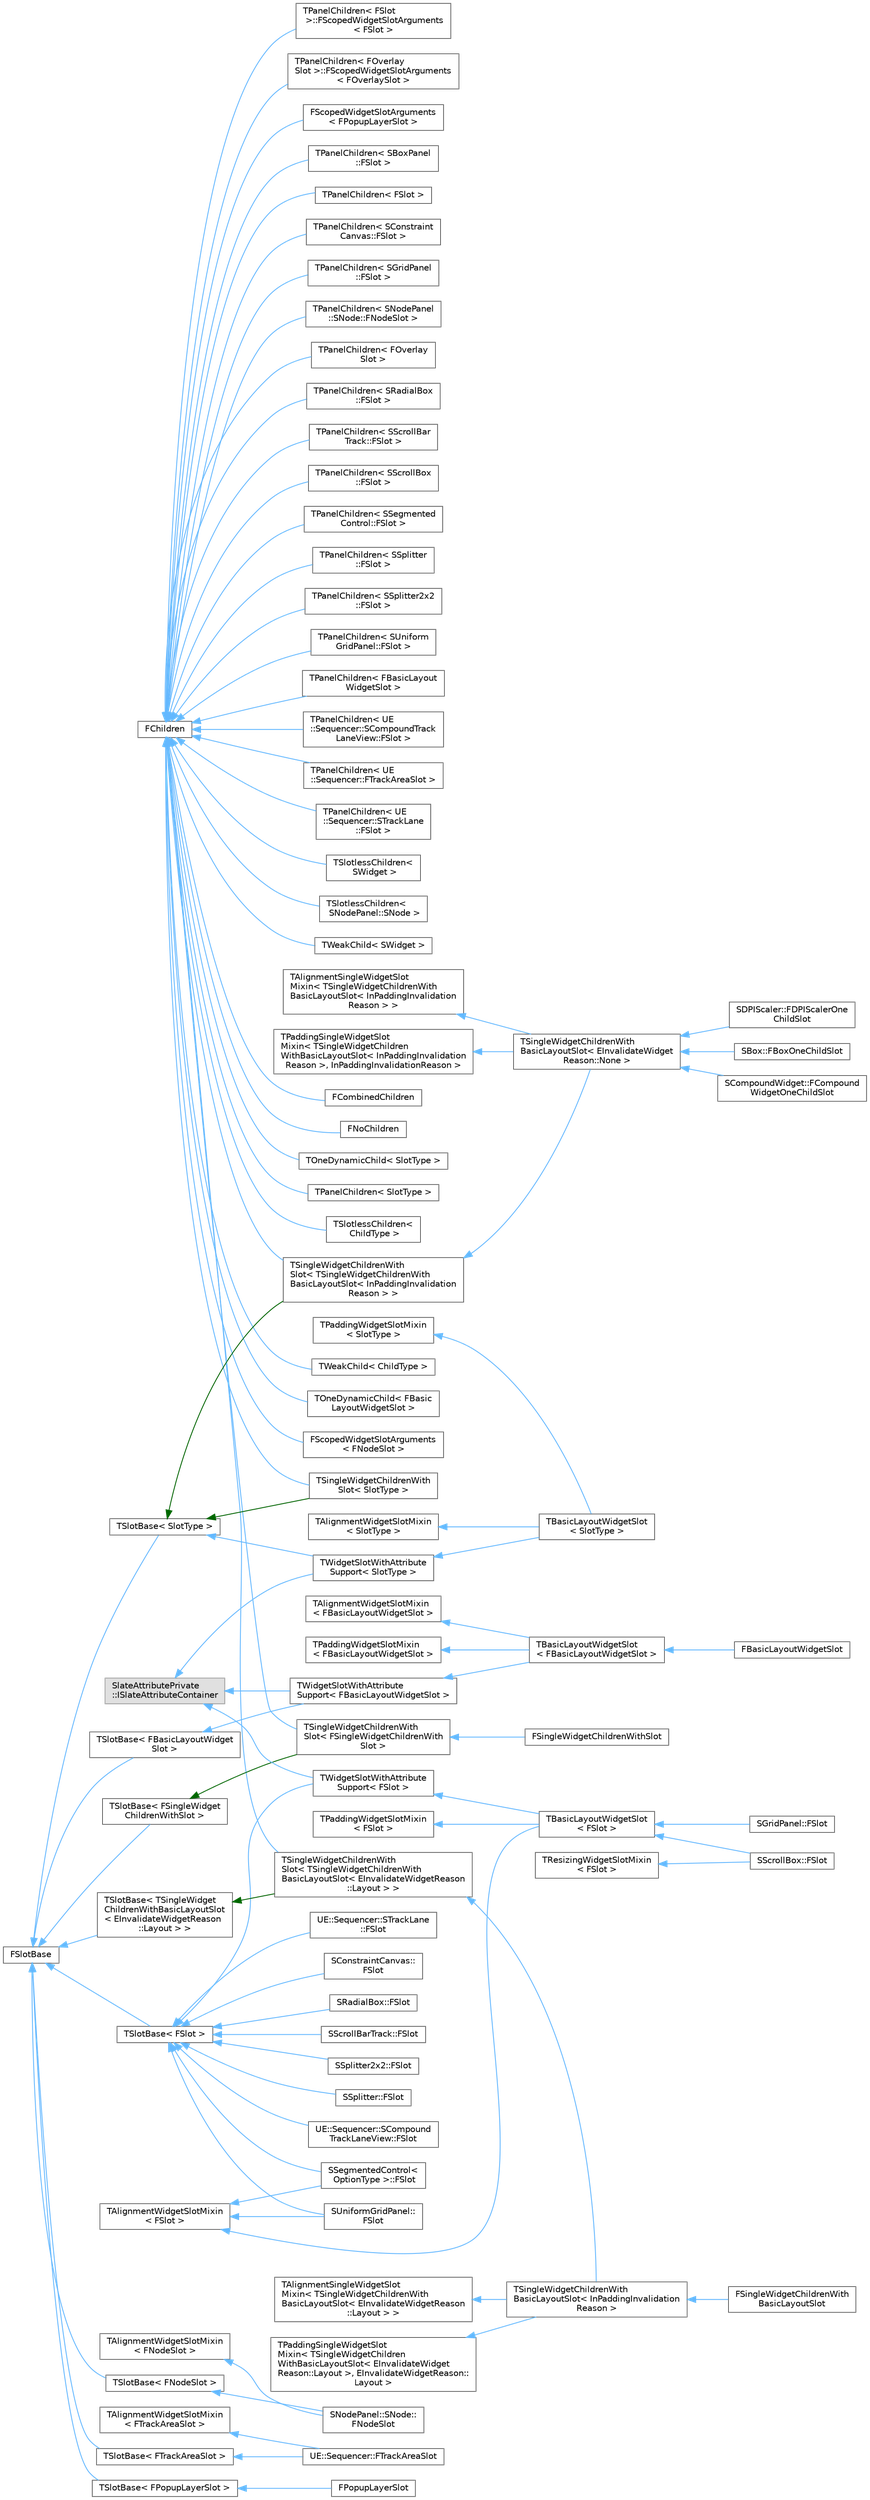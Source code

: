 digraph "Graphical Class Hierarchy"
{
 // INTERACTIVE_SVG=YES
 // LATEX_PDF_SIZE
  bgcolor="transparent";
  edge [fontname=Helvetica,fontsize=10,labelfontname=Helvetica,labelfontsize=10];
  node [fontname=Helvetica,fontsize=10,shape=box,height=0.2,width=0.4];
  rankdir="LR";
  Node0 [id="Node000000",label="FChildren",height=0.2,width=0.4,color="grey40", fillcolor="white", style="filled",URL="$d9/d92/classFChildren.html",tooltip="FChildren is an interface that must be implemented by all child containers."];
  Node0 -> Node1 [id="edge3538_Node000000_Node000001",dir="back",color="steelblue1",style="solid",tooltip=" "];
  Node1 [id="Node000001",label="TOneDynamicChild\< FBasic\lLayoutWidgetSlot \>",height=0.2,width=0.4,color="grey40", fillcolor="white", style="filled",URL="$d3/de0/classTOneDynamicChild.html",tooltip=" "];
  Node0 -> Node2 [id="edge3539_Node000000_Node000002",dir="back",color="steelblue1",style="solid",tooltip=" "];
  Node2 [id="Node000002",label="FScopedWidgetSlotArguments\l\< FNodeSlot \>",height=0.2,width=0.4,color="grey40", fillcolor="white", style="filled",URL="$d9/d99/classTPanelChildren.html",tooltip=" "];
  Node0 -> Node3 [id="edge3540_Node000000_Node000003",dir="back",color="steelblue1",style="solid",tooltip=" "];
  Node3 [id="Node000003",label="TPanelChildren\< FSlot\l \>::FScopedWidgetSlotArguments\l\< FSlot \>",height=0.2,width=0.4,color="grey40", fillcolor="white", style="filled",URL="$d9/d99/classTPanelChildren.html",tooltip=" "];
  Node0 -> Node4 [id="edge3541_Node000000_Node000004",dir="back",color="steelblue1",style="solid",tooltip=" "];
  Node4 [id="Node000004",label="TPanelChildren\< FOverlay\lSlot \>::FScopedWidgetSlotArguments\l\< FOverlaySlot \>",height=0.2,width=0.4,color="grey40", fillcolor="white", style="filled",URL="$d9/d99/classTPanelChildren.html",tooltip=" "];
  Node0 -> Node5 [id="edge3542_Node000000_Node000005",dir="back",color="steelblue1",style="solid",tooltip=" "];
  Node5 [id="Node000005",label="FScopedWidgetSlotArguments\l\< FPopupLayerSlot \>",height=0.2,width=0.4,color="grey40", fillcolor="white", style="filled",URL="$d9/d99/classTPanelChildren.html",tooltip=" "];
  Node0 -> Node6 [id="edge3543_Node000000_Node000006",dir="back",color="steelblue1",style="solid",tooltip=" "];
  Node6 [id="Node000006",label="TPanelChildren\< SBoxPanel\l::FSlot \>",height=0.2,width=0.4,color="grey40", fillcolor="white", style="filled",URL="$d9/d99/classTPanelChildren.html",tooltip=" "];
  Node0 -> Node7 [id="edge3544_Node000000_Node000007",dir="back",color="steelblue1",style="solid",tooltip=" "];
  Node7 [id="Node000007",label="TPanelChildren\< FSlot \>",height=0.2,width=0.4,color="grey40", fillcolor="white", style="filled",URL="$d9/d99/classTPanelChildren.html",tooltip=" "];
  Node0 -> Node8 [id="edge3545_Node000000_Node000008",dir="back",color="steelblue1",style="solid",tooltip=" "];
  Node8 [id="Node000008",label="TPanelChildren\< SConstraint\lCanvas::FSlot \>",height=0.2,width=0.4,color="grey40", fillcolor="white", style="filled",URL="$d9/d99/classTPanelChildren.html",tooltip=" "];
  Node0 -> Node9 [id="edge3546_Node000000_Node000009",dir="back",color="steelblue1",style="solid",tooltip=" "];
  Node9 [id="Node000009",label="TPanelChildren\< SGridPanel\l::FSlot \>",height=0.2,width=0.4,color="grey40", fillcolor="white", style="filled",URL="$d9/d99/classTPanelChildren.html",tooltip=" "];
  Node0 -> Node10 [id="edge3547_Node000000_Node000010",dir="back",color="steelblue1",style="solid",tooltip=" "];
  Node10 [id="Node000010",label="TPanelChildren\< SNodePanel\l::SNode::FNodeSlot \>",height=0.2,width=0.4,color="grey40", fillcolor="white", style="filled",URL="$d9/d99/classTPanelChildren.html",tooltip=" "];
  Node0 -> Node11 [id="edge3548_Node000000_Node000011",dir="back",color="steelblue1",style="solid",tooltip=" "];
  Node11 [id="Node000011",label="TPanelChildren\< FOverlay\lSlot \>",height=0.2,width=0.4,color="grey40", fillcolor="white", style="filled",URL="$d9/d99/classTPanelChildren.html",tooltip=" "];
  Node0 -> Node12 [id="edge3549_Node000000_Node000012",dir="back",color="steelblue1",style="solid",tooltip=" "];
  Node12 [id="Node000012",label="TPanelChildren\< SRadialBox\l::FSlot \>",height=0.2,width=0.4,color="grey40", fillcolor="white", style="filled",URL="$d9/d99/classTPanelChildren.html",tooltip=" "];
  Node0 -> Node13 [id="edge3550_Node000000_Node000013",dir="back",color="steelblue1",style="solid",tooltip=" "];
  Node13 [id="Node000013",label="TPanelChildren\< SScrollBar\lTrack::FSlot \>",height=0.2,width=0.4,color="grey40", fillcolor="white", style="filled",URL="$d9/d99/classTPanelChildren.html",tooltip=" "];
  Node0 -> Node14 [id="edge3551_Node000000_Node000014",dir="back",color="steelblue1",style="solid",tooltip=" "];
  Node14 [id="Node000014",label="TPanelChildren\< SScrollBox\l::FSlot \>",height=0.2,width=0.4,color="grey40", fillcolor="white", style="filled",URL="$d9/d99/classTPanelChildren.html",tooltip=" "];
  Node0 -> Node15 [id="edge3552_Node000000_Node000015",dir="back",color="steelblue1",style="solid",tooltip=" "];
  Node15 [id="Node000015",label="TPanelChildren\< SSegmented\lControl::FSlot \>",height=0.2,width=0.4,color="grey40", fillcolor="white", style="filled",URL="$d9/d99/classTPanelChildren.html",tooltip=" "];
  Node0 -> Node16 [id="edge3553_Node000000_Node000016",dir="back",color="steelblue1",style="solid",tooltip=" "];
  Node16 [id="Node000016",label="TPanelChildren\< SSplitter\l::FSlot \>",height=0.2,width=0.4,color="grey40", fillcolor="white", style="filled",URL="$d9/d99/classTPanelChildren.html",tooltip=" "];
  Node0 -> Node17 [id="edge3554_Node000000_Node000017",dir="back",color="steelblue1",style="solid",tooltip=" "];
  Node17 [id="Node000017",label="TPanelChildren\< SSplitter2x2\l::FSlot \>",height=0.2,width=0.4,color="grey40", fillcolor="white", style="filled",URL="$d9/d99/classTPanelChildren.html",tooltip=" "];
  Node0 -> Node18 [id="edge3555_Node000000_Node000018",dir="back",color="steelblue1",style="solid",tooltip=" "];
  Node18 [id="Node000018",label="TPanelChildren\< SUniform\lGridPanel::FSlot \>",height=0.2,width=0.4,color="grey40", fillcolor="white", style="filled",URL="$d9/d99/classTPanelChildren.html",tooltip=" "];
  Node0 -> Node19 [id="edge3556_Node000000_Node000019",dir="back",color="steelblue1",style="solid",tooltip=" "];
  Node19 [id="Node000019",label="TPanelChildren\< FBasicLayout\lWidgetSlot \>",height=0.2,width=0.4,color="grey40", fillcolor="white", style="filled",URL="$d9/d99/classTPanelChildren.html",tooltip=" "];
  Node0 -> Node20 [id="edge3557_Node000000_Node000020",dir="back",color="steelblue1",style="solid",tooltip=" "];
  Node20 [id="Node000020",label="TPanelChildren\< UE\l::Sequencer::SCompoundTrack\lLaneView::FSlot \>",height=0.2,width=0.4,color="grey40", fillcolor="white", style="filled",URL="$d9/d99/classTPanelChildren.html",tooltip=" "];
  Node0 -> Node21 [id="edge3558_Node000000_Node000021",dir="back",color="steelblue1",style="solid",tooltip=" "];
  Node21 [id="Node000021",label="TPanelChildren\< UE\l::Sequencer::FTrackAreaSlot \>",height=0.2,width=0.4,color="grey40", fillcolor="white", style="filled",URL="$d9/d99/classTPanelChildren.html",tooltip=" "];
  Node0 -> Node22 [id="edge3559_Node000000_Node000022",dir="back",color="steelblue1",style="solid",tooltip=" "];
  Node22 [id="Node000022",label="TPanelChildren\< UE\l::Sequencer::STrackLane\l::FSlot \>",height=0.2,width=0.4,color="grey40", fillcolor="white", style="filled",URL="$d9/d99/classTPanelChildren.html",tooltip=" "];
  Node0 -> Node23 [id="edge3560_Node000000_Node000023",dir="back",color="steelblue1",style="solid",tooltip=" "];
  Node23 [id="Node000023",label="TSingleWidgetChildrenWith\lSlot\< TSingleWidgetChildrenWith\lBasicLayoutSlot\< InPaddingInvalidation\lReason \> \>",height=0.2,width=0.4,color="grey40", fillcolor="white", style="filled",URL="$d4/d56/classTSingleWidgetChildrenWithSlot.html",tooltip=" "];
  Node23 -> Node24 [id="edge3561_Node000023_Node000024",dir="back",color="steelblue1",style="solid",tooltip=" "];
  Node24 [id="Node000024",label="TSingleWidgetChildrenWith\lBasicLayoutSlot\< EInvalidateWidget\lReason::None \>",height=0.2,width=0.4,color="grey40", fillcolor="white", style="filled",URL="$dc/d55/classTSingleWidgetChildrenWithBasicLayoutSlot.html",tooltip=" "];
  Node24 -> Node25 [id="edge3562_Node000024_Node000025",dir="back",color="steelblue1",style="solid",tooltip=" "];
  Node25 [id="Node000025",label="SBox::FBoxOneChildSlot",height=0.2,width=0.4,color="grey40", fillcolor="white", style="filled",URL="$d5/d7b/structSBox_1_1FBoxOneChildSlot.html",tooltip=" "];
  Node24 -> Node26 [id="edge3563_Node000024_Node000026",dir="back",color="steelblue1",style="solid",tooltip=" "];
  Node26 [id="Node000026",label="SCompoundWidget::FCompound\lWidgetOneChildSlot",height=0.2,width=0.4,color="grey40", fillcolor="white", style="filled",URL="$de/db8/structSCompoundWidget_1_1FCompoundWidgetOneChildSlot.html",tooltip=" "];
  Node24 -> Node27 [id="edge3564_Node000024_Node000027",dir="back",color="steelblue1",style="solid",tooltip=" "];
  Node27 [id="Node000027",label="SDPIScaler::FDPIScalerOne\lChildSlot",height=0.2,width=0.4,color="grey40", fillcolor="white", style="filled",URL="$d0/d57/structSDPIScaler_1_1FDPIScalerOneChildSlot.html",tooltip=" "];
  Node0 -> Node47 [id="edge3565_Node000000_Node000047",dir="back",color="steelblue1",style="solid",tooltip=" "];
  Node47 [id="Node000047",label="TSingleWidgetChildrenWith\lSlot\< FSingleWidgetChildrenWith\lSlot \>",height=0.2,width=0.4,color="grey40", fillcolor="white", style="filled",URL="$d4/d56/classTSingleWidgetChildrenWithSlot.html",tooltip=" "];
  Node47 -> Node48 [id="edge3566_Node000047_Node000048",dir="back",color="steelblue1",style="solid",tooltip=" "];
  Node48 [id="Node000048",label="FSingleWidgetChildrenWithSlot",height=0.2,width=0.4,color="grey40", fillcolor="white", style="filled",URL="$dc/dd9/classFSingleWidgetChildrenWithSlot.html",tooltip="A FChildren that has only one child."];
  Node0 -> Node70 [id="edge3567_Node000000_Node000070",dir="back",color="steelblue1",style="solid",tooltip=" "];
  Node70 [id="Node000070",label="TSingleWidgetChildrenWith\lSlot\< TSingleWidgetChildrenWith\lBasicLayoutSlot\< EInvalidateWidgetReason\l::Layout \> \>",height=0.2,width=0.4,color="grey40", fillcolor="white", style="filled",URL="$d4/d56/classTSingleWidgetChildrenWithSlot.html",tooltip=" "];
  Node70 -> Node71 [id="edge3568_Node000070_Node000071",dir="back",color="steelblue1",style="solid",tooltip=" "];
  Node71 [id="Node000071",label="TSingleWidgetChildrenWith\lBasicLayoutSlot\< InPaddingInvalidation\lReason \>",height=0.2,width=0.4,color="grey40", fillcolor="white", style="filled",URL="$dc/d55/classTSingleWidgetChildrenWithBasicLayoutSlot.html",tooltip="A FChildren that has only one child and support alignment and padding."];
  Node71 -> Node72 [id="edge3569_Node000071_Node000072",dir="back",color="steelblue1",style="solid",tooltip=" "];
  Node72 [id="Node000072",label="FSingleWidgetChildrenWith\lBasicLayoutSlot",height=0.2,width=0.4,color="grey40", fillcolor="white", style="filled",URL="$dc/de9/classFSingleWidgetChildrenWithBasicLayoutSlot.html",tooltip=" "];
  Node0 -> Node78 [id="edge3570_Node000000_Node000078",dir="back",color="steelblue1",style="solid",tooltip=" "];
  Node78 [id="Node000078",label="TSlotlessChildren\<\l SWidget \>",height=0.2,width=0.4,color="grey40", fillcolor="white", style="filled",URL="$db/dfb/classTSlotlessChildren.html",tooltip=" "];
  Node0 -> Node79 [id="edge3571_Node000000_Node000079",dir="back",color="steelblue1",style="solid",tooltip=" "];
  Node79 [id="Node000079",label="TSlotlessChildren\<\l SNodePanel::SNode \>",height=0.2,width=0.4,color="grey40", fillcolor="white", style="filled",URL="$db/dfb/classTSlotlessChildren.html",tooltip=" "];
  Node0 -> Node80 [id="edge3572_Node000000_Node000080",dir="back",color="steelblue1",style="solid",tooltip=" "];
  Node80 [id="Node000080",label="TWeakChild\< SWidget \>",height=0.2,width=0.4,color="grey40", fillcolor="white", style="filled",URL="$da/d0b/classTWeakChild.html",tooltip=" "];
  Node0 -> Node81 [id="edge3573_Node000000_Node000081",dir="back",color="steelblue1",style="solid",tooltip=" "];
  Node81 [id="Node000081",label="FCombinedChildren",height=0.2,width=0.4,color="grey40", fillcolor="white", style="filled",URL="$d3/d6c/classFCombinedChildren.html",tooltip="Occasionally you may need to keep multiple discrete sets of children with differing slot requirements..."];
  Node0 -> Node82 [id="edge3574_Node000000_Node000082",dir="back",color="steelblue1",style="solid",tooltip=" "];
  Node82 [id="Node000082",label="FNoChildren",height=0.2,width=0.4,color="grey40", fillcolor="white", style="filled",URL="$d6/d6c/classFNoChildren.html",tooltip="Widgets with no Children can return an instance of FNoChildren."];
  Node0 -> Node83 [id="edge3575_Node000000_Node000083",dir="back",color="steelblue1",style="solid",tooltip=" "];
  Node83 [id="Node000083",label="TOneDynamicChild\< SlotType \>",height=0.2,width=0.4,color="grey40", fillcolor="white", style="filled",URL="$d3/de0/classTOneDynamicChild.html",tooltip="Required to implement GetChildren() in a way that can dynamically return the currently active child."];
  Node0 -> Node84 [id="edge3576_Node000000_Node000084",dir="back",color="steelblue1",style="solid",tooltip=" "];
  Node84 [id="Node000084",label="TPanelChildren\< SlotType \>",height=0.2,width=0.4,color="grey40", fillcolor="white", style="filled",URL="$d9/d99/classTPanelChildren.html",tooltip="A generic FChildren that stores children along with layout-related information."];
  Node0 -> Node31 [id="edge3577_Node000000_Node000031",dir="back",color="steelblue1",style="solid",tooltip=" "];
  Node31 [id="Node000031",label="TSingleWidgetChildrenWith\lSlot\< SlotType \>",height=0.2,width=0.4,color="grey40", fillcolor="white", style="filled",URL="$d4/d56/classTSingleWidgetChildrenWithSlot.html",tooltip="A FChildren that has only one child and can take a templated slot."];
  Node0 -> Node85 [id="edge3578_Node000000_Node000085",dir="back",color="steelblue1",style="solid",tooltip=" "];
  Node85 [id="Node000085",label="TSlotlessChildren\<\l ChildType \>",height=0.2,width=0.4,color="grey40", fillcolor="white", style="filled",URL="$db/dfb/classTSlotlessChildren.html",tooltip="Some advanced widgets contain no layout information, and do not require slots."];
  Node0 -> Node86 [id="edge3579_Node000000_Node000086",dir="back",color="steelblue1",style="solid",tooltip=" "];
  Node86 [id="Node000086",label="TWeakChild\< ChildType \>",height=0.2,width=0.4,color="grey40", fillcolor="white", style="filled",URL="$da/d0b/classTWeakChild.html",tooltip="For widgets that do not own their content, but are responsible for presenting someone else's content."];
  Node43 [id="Node000043",label="FSlotBase",height=0.2,width=0.4,color="grey40", fillcolor="white", style="filled",URL="$dd/d98/classFSlotBase.html",tooltip="Slot are a container of a SWidget used by the FChildren."];
  Node43 -> Node42 [id="edge3580_Node000043_Node000042",dir="back",color="steelblue1",style="solid",tooltip=" "];
  Node42 [id="Node000042",label="TSlotBase\< FBasicLayoutWidget\lSlot \>",height=0.2,width=0.4,color="grey40", fillcolor="white", style="filled",URL="$d1/da2/classTSlotBase.html",tooltip=" "];
  Node42 -> Node37 [id="edge3581_Node000042_Node000037",dir="back",color="steelblue1",style="solid",tooltip=" "];
  Node37 [id="Node000037",label="TWidgetSlotWithAttribute\lSupport\< FBasicLayoutWidgetSlot \>",height=0.2,width=0.4,color="grey40", fillcolor="white", style="filled",URL="$d6/dc2/classTWidgetSlotWithAttributeSupport.html",tooltip=" "];
  Node37 -> Node38 [id="edge3582_Node000037_Node000038",dir="back",color="steelblue1",style="solid",tooltip=" "];
  Node38 [id="Node000038",label="TBasicLayoutWidgetSlot\l\< FBasicLayoutWidgetSlot \>",height=0.2,width=0.4,color="grey40", fillcolor="white", style="filled",URL="$d5/dda/classTBasicLayoutWidgetSlot.html",tooltip=" "];
  Node38 -> Node39 [id="edge3583_Node000038_Node000039",dir="back",color="steelblue1",style="solid",tooltip=" "];
  Node39 [id="Node000039",label="FBasicLayoutWidgetSlot",height=0.2,width=0.4,color="grey40", fillcolor="white", style="filled",URL="$df/d35/classFBasicLayoutWidgetSlot.html",tooltip="The basic slot that can be used by layout."];
  Node43 -> Node44 [id="edge3584_Node000043_Node000044",dir="back",color="steelblue1",style="solid",tooltip=" "];
  Node44 [id="Node000044",label="TSlotBase\< FPopupLayerSlot \>",height=0.2,width=0.4,color="grey40", fillcolor="white", style="filled",URL="$d1/da2/classTSlotBase.html",tooltip=" "];
  Node44 -> Node45 [id="edge3585_Node000044_Node000045",dir="back",color="steelblue1",style="solid",tooltip=" "];
  Node45 [id="Node000045",label="FPopupLayerSlot",height=0.2,width=0.4,color="grey40", fillcolor="white", style="filled",URL="$da/d34/structFPopupLayerSlot.html",tooltip="Popups, tooltips, drag and drop decorators all can be executed without creating a new window."];
  Node43 -> Node46 [id="edge3586_Node000043_Node000046",dir="back",color="steelblue1",style="solid",tooltip=" "];
  Node46 [id="Node000046",label="TSlotBase\< FSingleWidget\lChildrenWithSlot \>",height=0.2,width=0.4,color="grey40", fillcolor="white", style="filled",URL="$d1/da2/classTSlotBase.html",tooltip=" "];
  Node46 -> Node47 [id="edge3587_Node000046_Node000047",dir="back",color="darkgreen",style="solid",tooltip=" "];
  Node43 -> Node49 [id="edge3588_Node000043_Node000049",dir="back",color="steelblue1",style="solid",tooltip=" "];
  Node49 [id="Node000049",label="TSlotBase\< FSlot \>",height=0.2,width=0.4,color="grey40", fillcolor="white", style="filled",URL="$d1/da2/classTSlotBase.html",tooltip=" "];
  Node49 -> Node50 [id="edge3589_Node000049_Node000050",dir="back",color="steelblue1",style="solid",tooltip=" "];
  Node50 [id="Node000050",label="TWidgetSlotWithAttribute\lSupport\< FSlot \>",height=0.2,width=0.4,color="grey40", fillcolor="white", style="filled",URL="$d6/dc2/classTWidgetSlotWithAttributeSupport.html",tooltip=" "];
  Node50 -> Node51 [id="edge3590_Node000050_Node000051",dir="back",color="steelblue1",style="solid",tooltip=" "];
  Node51 [id="Node000051",label="TBasicLayoutWidgetSlot\l\< FSlot \>",height=0.2,width=0.4,color="grey40", fillcolor="white", style="filled",URL="$d5/dda/classTBasicLayoutWidgetSlot.html",tooltip=" "];
  Node51 -> Node52 [id="edge3591_Node000051_Node000052",dir="back",color="steelblue1",style="solid",tooltip=" "];
  Node52 [id="Node000052",label="SGridPanel::FSlot",height=0.2,width=0.4,color="grey40", fillcolor="white", style="filled",URL="$d7/d65/classSGridPanel_1_1FSlot.html",tooltip=" "];
  Node51 -> Node53 [id="edge3592_Node000051_Node000053",dir="back",color="steelblue1",style="solid",tooltip=" "];
  Node53 [id="Node000053",label="SScrollBox::FSlot",height=0.2,width=0.4,color="grey40", fillcolor="white", style="filled",URL="$d9/d23/classSScrollBox_1_1FSlot.html",tooltip="A Slot that provides layout options for the contents of a scrollable box."];
  Node49 -> Node59 [id="edge3593_Node000049_Node000059",dir="back",color="steelblue1",style="solid",tooltip=" "];
  Node59 [id="Node000059",label="SConstraintCanvas::\lFSlot",height=0.2,width=0.4,color="grey40", fillcolor="white", style="filled",URL="$df/dd8/classSConstraintCanvas_1_1FSlot.html",tooltip="ConstraintCanvas slots allow child widgets to be positioned and sized."];
  Node49 -> Node60 [id="edge3594_Node000049_Node000060",dir="back",color="steelblue1",style="solid",tooltip=" "];
  Node60 [id="Node000060",label="SRadialBox::FSlot",height=0.2,width=0.4,color="grey40", fillcolor="white", style="filled",URL="$d3/d5e/classSRadialBox_1_1FSlot.html",tooltip="Basic Slot without padding or alignment."];
  Node49 -> Node61 [id="edge3595_Node000049_Node000061",dir="back",color="steelblue1",style="solid",tooltip=" "];
  Node61 [id="Node000061",label="SScrollBarTrack::FSlot",height=0.2,width=0.4,color="grey40", fillcolor="white", style="filled",URL="$d9/d87/classSScrollBarTrack_1_1FSlot.html",tooltip="A ListPanel slot is very simple - it just stores a widget."];
  Node49 -> Node56 [id="edge3596_Node000049_Node000056",dir="back",color="steelblue1",style="solid",tooltip=" "];
  Node56 [id="Node000056",label="SSegmentedControl\<\l OptionType \>::FSlot",height=0.2,width=0.4,color="grey40", fillcolor="white", style="filled",URL="$d2/d67/structSSegmentedControl_1_1FSlot.html",tooltip="Stores the per-child info for this panel type."];
  Node49 -> Node62 [id="edge3597_Node000049_Node000062",dir="back",color="steelblue1",style="solid",tooltip=" "];
  Node62 [id="Node000062",label="SSplitter2x2::FSlot",height=0.2,width=0.4,color="grey40", fillcolor="white", style="filled",URL="$da/db6/classSSplitter2x2_1_1FSlot.html",tooltip=" "];
  Node49 -> Node63 [id="edge3598_Node000049_Node000063",dir="back",color="steelblue1",style="solid",tooltip=" "];
  Node63 [id="Node000063",label="SSplitter::FSlot",height=0.2,width=0.4,color="grey40", fillcolor="white", style="filled",URL="$d7/dfc/classSSplitter_1_1FSlot.html",tooltip=" "];
  Node49 -> Node57 [id="edge3599_Node000049_Node000057",dir="back",color="steelblue1",style="solid",tooltip=" "];
  Node57 [id="Node000057",label="SUniformGridPanel::\lFSlot",height=0.2,width=0.4,color="grey40", fillcolor="white", style="filled",URL="$dc/d9c/structSUniformGridPanel_1_1FSlot.html",tooltip="Stores the per-child info for this panel type."];
  Node49 -> Node64 [id="edge3600_Node000049_Node000064",dir="back",color="steelblue1",style="solid",tooltip=" "];
  Node64 [id="Node000064",label="UE::Sequencer::SCompound\lTrackLaneView::FSlot",height=0.2,width=0.4,color="grey40", fillcolor="white", style="filled",URL="$db/d8f/structUE_1_1Sequencer_1_1SCompoundTrackLaneView_1_1FSlot.html",tooltip=" "];
  Node49 -> Node65 [id="edge3601_Node000049_Node000065",dir="back",color="steelblue1",style="solid",tooltip=" "];
  Node65 [id="Node000065",label="UE::Sequencer::STrackLane\l::FSlot",height=0.2,width=0.4,color="grey40", fillcolor="white", style="filled",URL="$d3/dc4/structUE_1_1Sequencer_1_1STrackLane_1_1FSlot.html",tooltip=" "];
  Node43 -> Node66 [id="edge3602_Node000043_Node000066",dir="back",color="steelblue1",style="solid",tooltip=" "];
  Node66 [id="Node000066",label="TSlotBase\< FNodeSlot \>",height=0.2,width=0.4,color="grey40", fillcolor="white", style="filled",URL="$d1/da2/classTSlotBase.html",tooltip=" "];
  Node66 -> Node67 [id="edge3603_Node000066_Node000067",dir="back",color="steelblue1",style="solid",tooltip=" "];
  Node67 [id="Node000067",label="SNodePanel::SNode::\lFNodeSlot",height=0.2,width=0.4,color="grey40", fillcolor="white", style="filled",URL="$d8/d2e/classSNodePanel_1_1SNode_1_1FNodeSlot.html",tooltip="A slot that support alignment of content and padding and z-order."];
  Node43 -> Node69 [id="edge3604_Node000043_Node000069",dir="back",color="steelblue1",style="solid",tooltip=" "];
  Node69 [id="Node000069",label="TSlotBase\< TSingleWidget\lChildrenWithBasicLayoutSlot\l\< EInvalidateWidgetReason\l::Layout \> \>",height=0.2,width=0.4,color="grey40", fillcolor="white", style="filled",URL="$d1/da2/classTSlotBase.html",tooltip=" "];
  Node69 -> Node70 [id="edge3605_Node000069_Node000070",dir="back",color="darkgreen",style="solid",tooltip=" "];
  Node43 -> Node75 [id="edge3606_Node000043_Node000075",dir="back",color="steelblue1",style="solid",tooltip=" "];
  Node75 [id="Node000075",label="TSlotBase\< FTrackAreaSlot \>",height=0.2,width=0.4,color="grey40", fillcolor="white", style="filled",URL="$d1/da2/classTSlotBase.html",tooltip=" "];
  Node75 -> Node76 [id="edge3607_Node000075_Node000076",dir="back",color="steelblue1",style="solid",tooltip=" "];
  Node76 [id="Node000076",label="UE::Sequencer::FTrackAreaSlot",height=0.2,width=0.4,color="grey40", fillcolor="white", style="filled",URL="$d0/d94/classUE_1_1Sequencer_1_1FTrackAreaSlot.html",tooltip="Structure representing a slot in the track area."];
  Node43 -> Node30 [id="edge3608_Node000043_Node000030",dir="back",color="steelblue1",style="solid",tooltip=" "];
  Node30 [id="Node000030",label="TSlotBase\< SlotType \>",height=0.2,width=0.4,color="grey40", fillcolor="white", style="filled",URL="$d1/da2/classTSlotBase.html",tooltip="A slot that can be used by the declarative syntax."];
  Node30 -> Node23 [id="edge3609_Node000030_Node000023",dir="back",color="darkgreen",style="solid",tooltip=" "];
  Node30 -> Node31 [id="edge3610_Node000030_Node000031",dir="back",color="darkgreen",style="solid",tooltip=" "];
  Node30 -> Node32 [id="edge3611_Node000030_Node000032",dir="back",color="steelblue1",style="solid",tooltip=" "];
  Node32 [id="Node000032",label="TWidgetSlotWithAttribute\lSupport\< SlotType \>",height=0.2,width=0.4,color="grey40", fillcolor="white", style="filled",URL="$d6/dc2/classTWidgetSlotWithAttributeSupport.html",tooltip="A base slot that supports TSlateContainedAttribute."];
  Node32 -> Node33 [id="edge3612_Node000032_Node000033",dir="back",color="steelblue1",style="solid",tooltip=" "];
  Node33 [id="Node000033",label="TBasicLayoutWidgetSlot\l\< SlotType \>",height=0.2,width=0.4,color="grey40", fillcolor="white", style="filled",URL="$d5/dda/classTBasicLayoutWidgetSlot.html",tooltip="A templated basic slot that can be used by layout."];
  Node36 [id="Node000036",label="SlateAttributePrivate\l::ISlateAttributeContainer",height=0.2,width=0.4,color="grey60", fillcolor="#E0E0E0", style="filled",tooltip=" "];
  Node36 -> Node37 [id="edge3613_Node000036_Node000037",dir="back",color="steelblue1",style="solid",tooltip=" "];
  Node36 -> Node50 [id="edge3614_Node000036_Node000050",dir="back",color="steelblue1",style="solid",tooltip=" "];
  Node36 -> Node32 [id="edge3615_Node000036_Node000032",dir="back",color="steelblue1",style="solid",tooltip=" "];
  Node73 [id="Node000073",label="TAlignmentSingleWidgetSlot\lMixin\< TSingleWidgetChildrenWith\lBasicLayoutSlot\< EInvalidateWidgetReason\l::Layout \> \>",height=0.2,width=0.4,color="grey40", fillcolor="white", style="filled",URL="$d3/d34/classTAlignmentSingleWidgetSlotMixin.html",tooltip=" "];
  Node73 -> Node71 [id="edge3616_Node000073_Node000071",dir="back",color="steelblue1",style="solid",tooltip=" "];
  Node28 [id="Node000028",label="TAlignmentSingleWidgetSlot\lMixin\< TSingleWidgetChildrenWith\lBasicLayoutSlot\< InPaddingInvalidation\lReason \> \>",height=0.2,width=0.4,color="grey40", fillcolor="white", style="filled",URL="$d3/d34/classTAlignmentSingleWidgetSlotMixin.html",tooltip=" "];
  Node28 -> Node24 [id="edge3617_Node000028_Node000024",dir="back",color="steelblue1",style="solid",tooltip=" "];
  Node40 [id="Node000040",label="TAlignmentWidgetSlotMixin\l\< FBasicLayoutWidgetSlot \>",height=0.2,width=0.4,color="grey40", fillcolor="white", style="filled",URL="$db/dc6/classTAlignmentWidgetSlotMixin.html",tooltip=" "];
  Node40 -> Node38 [id="edge3618_Node000040_Node000038",dir="back",color="steelblue1",style="solid",tooltip=" "];
  Node68 [id="Node000068",label="TAlignmentWidgetSlotMixin\l\< FNodeSlot \>",height=0.2,width=0.4,color="grey40", fillcolor="white", style="filled",URL="$db/dc6/classTAlignmentWidgetSlotMixin.html",tooltip=" "];
  Node68 -> Node67 [id="edge3619_Node000068_Node000067",dir="back",color="steelblue1",style="solid",tooltip=" "];
  Node55 [id="Node000055",label="TAlignmentWidgetSlotMixin\l\< FSlot \>",height=0.2,width=0.4,color="grey40", fillcolor="white", style="filled",URL="$db/dc6/classTAlignmentWidgetSlotMixin.html",tooltip=" "];
  Node55 -> Node51 [id="edge3620_Node000055_Node000051",dir="back",color="steelblue1",style="solid",tooltip=" "];
  Node55 -> Node56 [id="edge3621_Node000055_Node000056",dir="back",color="steelblue1",style="solid",tooltip=" "];
  Node55 -> Node57 [id="edge3622_Node000055_Node000057",dir="back",color="steelblue1",style="solid",tooltip=" "];
  Node77 [id="Node000077",label="TAlignmentWidgetSlotMixin\l\< FTrackAreaSlot \>",height=0.2,width=0.4,color="grey40", fillcolor="white", style="filled",URL="$db/dc6/classTAlignmentWidgetSlotMixin.html",tooltip=" "];
  Node77 -> Node76 [id="edge3623_Node000077_Node000076",dir="back",color="steelblue1",style="solid",tooltip=" "];
  Node34 [id="Node000034",label="TAlignmentWidgetSlotMixin\l\< SlotType \>",height=0.2,width=0.4,color="grey40", fillcolor="white", style="filled",URL="$db/dc6/classTAlignmentWidgetSlotMixin.html",tooltip=" "];
  Node34 -> Node33 [id="edge3624_Node000034_Node000033",dir="back",color="steelblue1",style="solid",tooltip=" "];
  Node74 [id="Node000074",label="TPaddingSingleWidgetSlot\lMixin\< TSingleWidgetChildren\lWithBasicLayoutSlot\< EInvalidateWidget\lReason::Layout \>, EInvalidateWidgetReason::\lLayout \>",height=0.2,width=0.4,color="grey40", fillcolor="white", style="filled",URL="$d5/d05/classTPaddingSingleWidgetSlotMixin.html",tooltip=" "];
  Node74 -> Node71 [id="edge3625_Node000074_Node000071",dir="back",color="steelblue1",style="solid",tooltip=" "];
  Node29 [id="Node000029",label="TPaddingSingleWidgetSlot\lMixin\< TSingleWidgetChildren\lWithBasicLayoutSlot\< InPaddingInvalidation\lReason \>, InPaddingInvalidationReason \>",height=0.2,width=0.4,color="grey40", fillcolor="white", style="filled",URL="$d5/d05/classTPaddingSingleWidgetSlotMixin.html",tooltip=" "];
  Node29 -> Node24 [id="edge3626_Node000029_Node000024",dir="back",color="steelblue1",style="solid",tooltip=" "];
  Node41 [id="Node000041",label="TPaddingWidgetSlotMixin\l\< FBasicLayoutWidgetSlot \>",height=0.2,width=0.4,color="grey40", fillcolor="white", style="filled",URL="$d0/d02/classTPaddingWidgetSlotMixin.html",tooltip=" "];
  Node41 -> Node38 [id="edge3627_Node000041_Node000038",dir="back",color="steelblue1",style="solid",tooltip=" "];
  Node58 [id="Node000058",label="TPaddingWidgetSlotMixin\l\< FSlot \>",height=0.2,width=0.4,color="grey40", fillcolor="white", style="filled",URL="$d0/d02/classTPaddingWidgetSlotMixin.html",tooltip=" "];
  Node58 -> Node51 [id="edge3628_Node000058_Node000051",dir="back",color="steelblue1",style="solid",tooltip=" "];
  Node35 [id="Node000035",label="TPaddingWidgetSlotMixin\l\< SlotType \>",height=0.2,width=0.4,color="grey40", fillcolor="white", style="filled",URL="$d0/d02/classTPaddingWidgetSlotMixin.html",tooltip=" "];
  Node35 -> Node33 [id="edge3629_Node000035_Node000033",dir="back",color="steelblue1",style="solid",tooltip=" "];
  Node54 [id="Node000054",label="TResizingWidgetSlotMixin\l\< FSlot \>",height=0.2,width=0.4,color="grey40", fillcolor="white", style="filled",URL="$da/d83/classTResizingWidgetSlotMixin.html",tooltip=" "];
  Node54 -> Node53 [id="edge3630_Node000054_Node000053",dir="back",color="steelblue1",style="solid",tooltip=" "];
}
